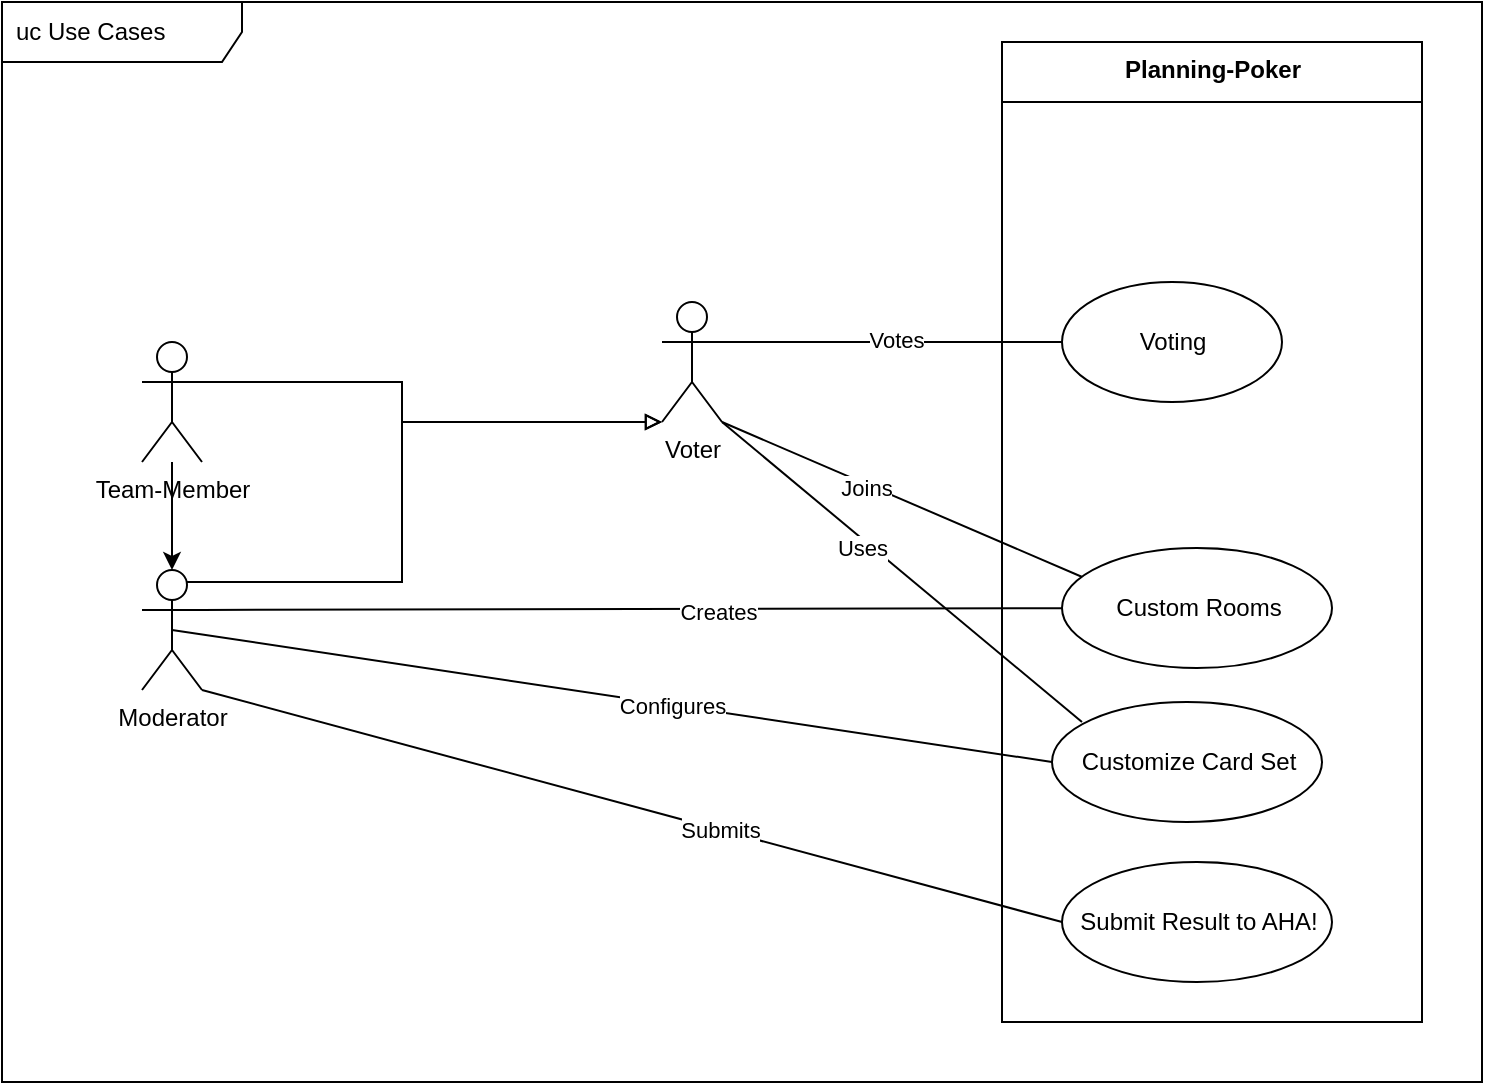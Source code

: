 <mxfile compressed="false" version="20.6.2" type="device">
  <diagram id="T2Fmk4aehDBAszYMc2Mo" name="Page-1">
    <mxGraphModel dx="2591" dy="826" grid="1" gridSize="10" guides="1" tooltips="1" connect="1" arrows="1" fold="1" page="1" pageScale="1" pageWidth="1169" pageHeight="827" math="0" shadow="0">
      <root>
        <mxCell id="0" />
        <mxCell id="1" parent="0" />
        <mxCell id="jN8OS6GP-K6ZWhVL24f5-1" value="uc Use Cases" style="shape=umlFrame;whiteSpace=wrap;html=1;width=120;height=30;boundedLbl=1;verticalAlign=middle;align=left;spacingLeft=5;" parent="1" vertex="1">
          <mxGeometry x="-200" y="100" width="740" height="540" as="geometry" />
        </mxCell>
        <mxCell id="jN8OS6GP-K6ZWhVL24f5-11" style="rounded=0;orthogonalLoop=1;jettySize=auto;html=1;exitX=1;exitY=0.333;exitDx=0;exitDy=0;exitPerimeter=0;endArrow=none;endFill=0;" parent="1" source="jN8OS6GP-K6ZWhVL24f5-2" target="jN8OS6GP-K6ZWhVL24f5-6" edge="1">
          <mxGeometry relative="1" as="geometry" />
        </mxCell>
        <mxCell id="jN8OS6GP-K6ZWhVL24f5-12" value="Votes" style="edgeLabel;html=1;align=center;verticalAlign=middle;resizable=0;points=[];" parent="jN8OS6GP-K6ZWhVL24f5-11" vertex="1" connectable="0">
          <mxGeometry x="0.253" y="1" relative="1" as="geometry">
            <mxPoint x="-20" as="offset" />
          </mxGeometry>
        </mxCell>
        <mxCell id="jN8OS6GP-K6ZWhVL24f5-30" style="edgeStyle=none;rounded=0;orthogonalLoop=1;jettySize=auto;html=1;exitX=1;exitY=1;exitDx=0;exitDy=0;exitPerimeter=0;entryX=0.075;entryY=0.242;entryDx=0;entryDy=0;entryPerimeter=0;endArrow=none;endFill=0;" parent="1" source="jN8OS6GP-K6ZWhVL24f5-2" target="jN8OS6GP-K6ZWhVL24f5-27" edge="1">
          <mxGeometry relative="1" as="geometry" />
        </mxCell>
        <mxCell id="jN8OS6GP-K6ZWhVL24f5-31" value="Joins" style="edgeLabel;html=1;align=center;verticalAlign=middle;resizable=0;points=[];" parent="jN8OS6GP-K6ZWhVL24f5-30" vertex="1" connectable="0">
          <mxGeometry x="-0.196" y="-2" relative="1" as="geometry">
            <mxPoint as="offset" />
          </mxGeometry>
        </mxCell>
        <mxCell id="fgRqfd56ShWTemoQs-7e-1" style="rounded=0;orthogonalLoop=1;jettySize=auto;html=1;exitX=1;exitY=1;exitDx=0;exitDy=0;exitPerimeter=0;entryX=0.111;entryY=0.167;entryDx=0;entryDy=0;entryPerimeter=0;endArrow=none;endFill=0;" parent="1" source="jN8OS6GP-K6ZWhVL24f5-2" target="jN8OS6GP-K6ZWhVL24f5-16" edge="1">
          <mxGeometry relative="1" as="geometry" />
        </mxCell>
        <mxCell id="fgRqfd56ShWTemoQs-7e-2" value="Uses" style="edgeLabel;html=1;align=center;verticalAlign=middle;resizable=0;points=[];" parent="fgRqfd56ShWTemoQs-7e-1" vertex="1" connectable="0">
          <mxGeometry x="0.109" relative="1" as="geometry">
            <mxPoint x="-30" y="-20" as="offset" />
          </mxGeometry>
        </mxCell>
        <mxCell id="jN8OS6GP-K6ZWhVL24f5-2" value="Voter" style="shape=umlActor;verticalLabelPosition=bottom;verticalAlign=top;html=1;" parent="1" vertex="1">
          <mxGeometry x="130" y="250" width="30" height="60" as="geometry" />
        </mxCell>
        <mxCell id="jN8OS6GP-K6ZWhVL24f5-17" style="rounded=0;orthogonalLoop=1;jettySize=auto;html=1;exitX=0.5;exitY=0.5;exitDx=0;exitDy=0;exitPerimeter=0;entryX=0;entryY=0.5;entryDx=0;entryDy=0;endArrow=none;endFill=0;" parent="1" source="jN8OS6GP-K6ZWhVL24f5-5" target="jN8OS6GP-K6ZWhVL24f5-16" edge="1">
          <mxGeometry relative="1" as="geometry" />
        </mxCell>
        <mxCell id="jN8OS6GP-K6ZWhVL24f5-18" value="Configures" style="edgeLabel;html=1;align=center;verticalAlign=middle;resizable=0;points=[];" parent="jN8OS6GP-K6ZWhVL24f5-17" vertex="1" connectable="0">
          <mxGeometry x="0.136" relative="1" as="geometry">
            <mxPoint as="offset" />
          </mxGeometry>
        </mxCell>
        <mxCell id="jN8OS6GP-K6ZWhVL24f5-22" style="edgeStyle=orthogonalEdgeStyle;rounded=0;orthogonalLoop=1;jettySize=auto;html=1;exitX=0.75;exitY=0.1;exitDx=0;exitDy=0;exitPerimeter=0;entryX=0;entryY=1;entryDx=0;entryDy=0;entryPerimeter=0;endArrow=block;endFill=0;" parent="1" source="jN8OS6GP-K6ZWhVL24f5-5" target="jN8OS6GP-K6ZWhVL24f5-2" edge="1">
          <mxGeometry relative="1" as="geometry">
            <Array as="points">
              <mxPoint y="390" />
              <mxPoint y="310" />
            </Array>
          </mxGeometry>
        </mxCell>
        <mxCell id="jN8OS6GP-K6ZWhVL24f5-28" style="edgeStyle=none;rounded=0;orthogonalLoop=1;jettySize=auto;html=1;exitX=1;exitY=0.333;exitDx=0;exitDy=0;exitPerimeter=0;endArrow=none;endFill=0;" parent="1" source="jN8OS6GP-K6ZWhVL24f5-5" target="jN8OS6GP-K6ZWhVL24f5-27" edge="1">
          <mxGeometry relative="1" as="geometry" />
        </mxCell>
        <mxCell id="jN8OS6GP-K6ZWhVL24f5-29" value="Creates" style="edgeLabel;html=1;align=center;verticalAlign=middle;resizable=0;points=[];" parent="jN8OS6GP-K6ZWhVL24f5-28" vertex="1" connectable="0">
          <mxGeometry x="0.198" y="-1" relative="1" as="geometry">
            <mxPoint as="offset" />
          </mxGeometry>
        </mxCell>
        <mxCell id="jN8OS6GP-K6ZWhVL24f5-33" style="edgeStyle=none;rounded=0;orthogonalLoop=1;jettySize=auto;html=1;exitX=1;exitY=1;exitDx=0;exitDy=0;exitPerimeter=0;entryX=0;entryY=0.5;entryDx=0;entryDy=0;endArrow=none;endFill=0;" parent="1" source="jN8OS6GP-K6ZWhVL24f5-5" target="jN8OS6GP-K6ZWhVL24f5-32" edge="1">
          <mxGeometry relative="1" as="geometry" />
        </mxCell>
        <mxCell id="jN8OS6GP-K6ZWhVL24f5-34" value="Submits" style="edgeLabel;html=1;align=center;verticalAlign=middle;resizable=0;points=[];" parent="jN8OS6GP-K6ZWhVL24f5-33" vertex="1" connectable="0">
          <mxGeometry x="0.202" relative="1" as="geometry">
            <mxPoint as="offset" />
          </mxGeometry>
        </mxCell>
        <mxCell id="jN8OS6GP-K6ZWhVL24f5-5" value="Moderator" style="shape=umlActor;verticalLabelPosition=bottom;verticalAlign=top;html=1;" parent="1" vertex="1">
          <mxGeometry x="-130" y="384" width="30" height="60" as="geometry" />
        </mxCell>
        <mxCell id="jN8OS6GP-K6ZWhVL24f5-6" value="Voting" style="shape=ellipse;container=1;horizontal=1;horizontalStack=0;resizeParent=1;resizeParentMax=0;resizeLast=0;html=1;dashed=0;collapsible=0;" parent="1" vertex="1">
          <mxGeometry x="330" y="240" width="110" height="60" as="geometry" />
        </mxCell>
        <mxCell id="jN8OS6GP-K6ZWhVL24f5-16" value="Customize Card Set" style="shape=ellipse;container=1;horizontal=1;horizontalStack=0;resizeParent=1;resizeParentMax=0;resizeLast=0;html=1;dashed=0;collapsible=0;" parent="1" vertex="1">
          <mxGeometry x="325" y="450" width="135" height="60" as="geometry" />
        </mxCell>
        <mxCell id="jN8OS6GP-K6ZWhVL24f5-25" style="edgeStyle=orthogonalEdgeStyle;rounded=0;orthogonalLoop=1;jettySize=auto;html=1;exitX=1;exitY=0.333;exitDx=0;exitDy=0;exitPerimeter=0;endArrow=block;endFill=0;" parent="1" source="jN8OS6GP-K6ZWhVL24f5-21" edge="1">
          <mxGeometry relative="1" as="geometry">
            <mxPoint x="130" y="310.0" as="targetPoint" />
            <Array as="points">
              <mxPoint y="290" />
              <mxPoint y="310" />
            </Array>
          </mxGeometry>
        </mxCell>
        <mxCell id="rgG8_DtBYtxPyHQJgVxW-1" value="" style="edgeStyle=orthogonalEdgeStyle;rounded=0;orthogonalLoop=1;jettySize=auto;html=1;" parent="1" source="jN8OS6GP-K6ZWhVL24f5-21" target="jN8OS6GP-K6ZWhVL24f5-5" edge="1">
          <mxGeometry relative="1" as="geometry" />
        </mxCell>
        <mxCell id="jN8OS6GP-K6ZWhVL24f5-21" value="Team-Member" style="shape=umlActor;verticalLabelPosition=bottom;verticalAlign=top;html=1;" parent="1" vertex="1">
          <mxGeometry x="-130" y="270" width="30" height="60" as="geometry" />
        </mxCell>
        <mxCell id="jN8OS6GP-K6ZWhVL24f5-27" value="Custom Rooms" style="shape=ellipse;container=1;horizontal=1;horizontalStack=0;resizeParent=1;resizeParentMax=0;resizeLast=0;html=1;dashed=0;collapsible=0;" parent="1" vertex="1">
          <mxGeometry x="330" y="373" width="135" height="60" as="geometry" />
        </mxCell>
        <mxCell id="jN8OS6GP-K6ZWhVL24f5-32" value="Submit Result to AHA!" style="shape=ellipse;container=1;horizontal=1;horizontalStack=0;resizeParent=1;resizeParentMax=0;resizeLast=0;html=1;dashed=0;collapsible=0;" parent="1" vertex="1">
          <mxGeometry x="330" y="530" width="135" height="60" as="geometry" />
        </mxCell>
        <mxCell id="jN8OS6GP-K6ZWhVL24f5-35" value="Planning-Poker" style="swimlane;fontStyle=1;align=center;verticalAlign=top;childLayout=stackLayout;horizontal=1;startSize=30;horizontalStack=0;resizeParent=1;resizeParentMax=0;resizeLast=0;collapsible=0;marginBottom=0;html=1;" parent="1" vertex="1">
          <mxGeometry x="300" y="120" width="210" height="490" as="geometry" />
        </mxCell>
      </root>
    </mxGraphModel>
  </diagram>
</mxfile>
